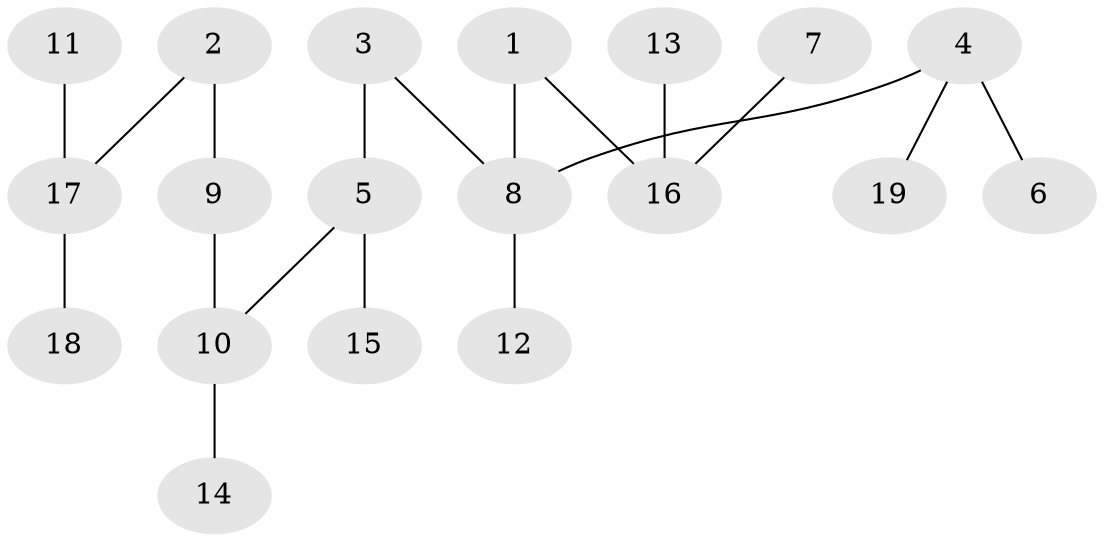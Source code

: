 // original degree distribution, {3: 0.11475409836065574, 6: 0.01639344262295082, 4: 0.11475409836065574, 2: 0.2459016393442623, 1: 0.4918032786885246, 5: 0.01639344262295082}
// Generated by graph-tools (version 1.1) at 2025/37/03/04/25 23:37:19]
// undirected, 19 vertices, 18 edges
graph export_dot {
  node [color=gray90,style=filled];
  1;
  2;
  3;
  4;
  5;
  6;
  7;
  8;
  9;
  10;
  11;
  12;
  13;
  14;
  15;
  16;
  17;
  18;
  19;
  1 -- 8 [weight=1.0];
  1 -- 16 [weight=1.0];
  2 -- 9 [weight=1.0];
  2 -- 17 [weight=1.0];
  3 -- 5 [weight=1.0];
  3 -- 8 [weight=1.0];
  4 -- 6 [weight=1.0];
  4 -- 8 [weight=1.0];
  4 -- 19 [weight=1.0];
  5 -- 10 [weight=1.0];
  5 -- 15 [weight=1.0];
  7 -- 16 [weight=1.0];
  8 -- 12 [weight=1.0];
  9 -- 10 [weight=1.0];
  10 -- 14 [weight=1.0];
  11 -- 17 [weight=1.0];
  13 -- 16 [weight=1.0];
  17 -- 18 [weight=1.0];
}
